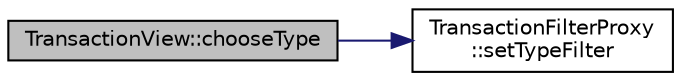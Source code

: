 digraph "TransactionView::chooseType"
{
  edge [fontname="Helvetica",fontsize="10",labelfontname="Helvetica",labelfontsize="10"];
  node [fontname="Helvetica",fontsize="10",shape=record];
  rankdir="LR";
  Node224 [label="TransactionView::chooseType",height=0.2,width=0.4,color="black", fillcolor="grey75", style="filled", fontcolor="black"];
  Node224 -> Node225 [color="midnightblue",fontsize="10",style="solid",fontname="Helvetica"];
  Node225 [label="TransactionFilterProxy\l::setTypeFilter",height=0.2,width=0.4,color="black", fillcolor="white", style="filled",URL="$d2/ddd/class_transaction_filter_proxy.html#af28eee58aee7585b71f057d044408106"];
}
